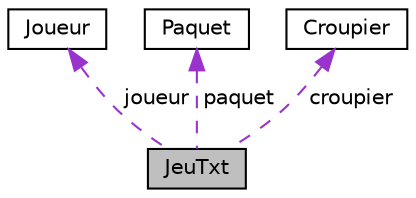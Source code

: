 digraph "JeuTxt"
{
 // LATEX_PDF_SIZE
  edge [fontname="Helvetica",fontsize="10",labelfontname="Helvetica",labelfontsize="10"];
  node [fontname="Helvetica",fontsize="10",shape=record];
  Node1 [label="JeuTxt",height=0.2,width=0.4,color="black", fillcolor="grey75", style="filled", fontcolor="black",tooltip=" "];
  Node2 -> Node1 [dir="back",color="darkorchid3",fontsize="10",style="dashed",label=" joueur" ,fontname="Helvetica"];
  Node2 [label="Joueur",height=0.2,width=0.4,color="black", fillcolor="white", style="filled",URL="$classJoueur.html",tooltip=" "];
  Node3 -> Node1 [dir="back",color="darkorchid3",fontsize="10",style="dashed",label=" paquet" ,fontname="Helvetica"];
  Node3 [label="Paquet",height=0.2,width=0.4,color="black", fillcolor="white", style="filled",URL="$classPaquet.html",tooltip=" "];
  Node4 -> Node1 [dir="back",color="darkorchid3",fontsize="10",style="dashed",label=" croupier" ,fontname="Helvetica"];
  Node4 [label="Croupier",height=0.2,width=0.4,color="black", fillcolor="white", style="filled",URL="$classCroupier.html",tooltip=" "];
}
